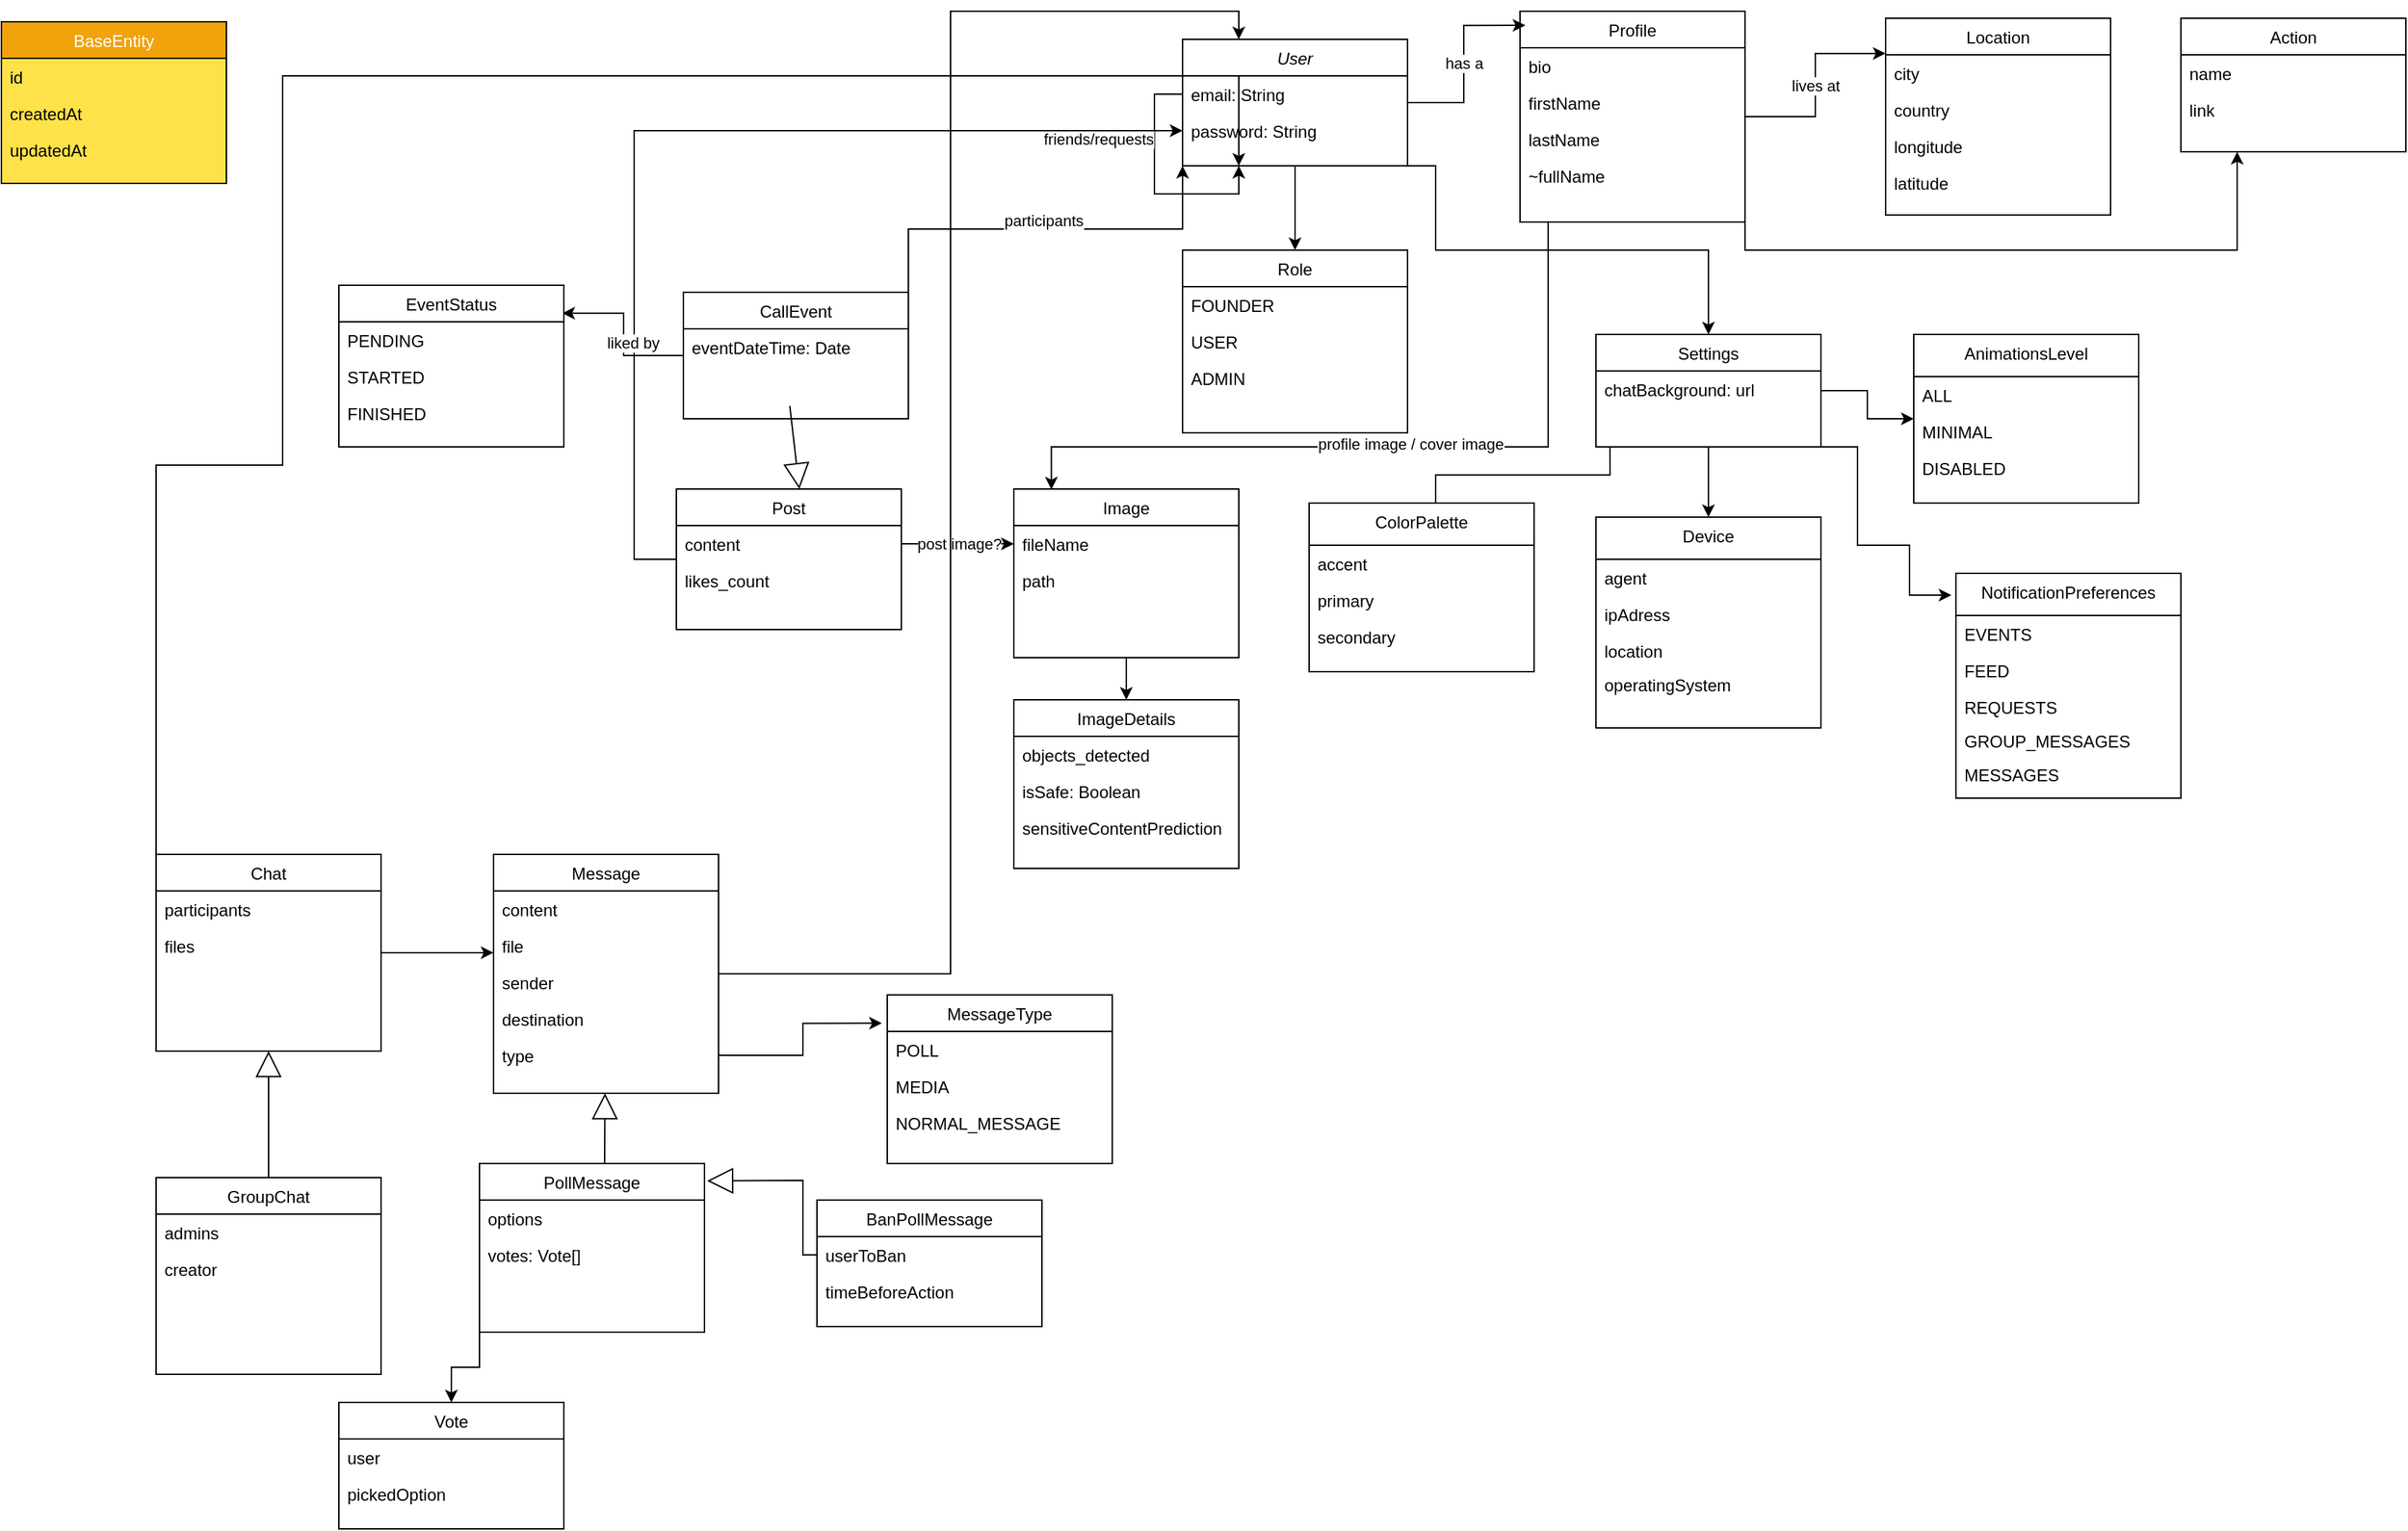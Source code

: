 <mxfile version="24.8.0">
  <diagram id="C5RBs43oDa-KdzZeNtuy" name="Page-1">
    <mxGraphModel dx="1707" dy="434" grid="1" gridSize="10" guides="1" tooltips="1" connect="1" arrows="1" fold="1" page="1" pageScale="1" pageWidth="827" pageHeight="1169" math="0" shadow="0">
      <root>
        <mxCell id="WIyWlLk6GJQsqaUBKTNV-0" />
        <mxCell id="WIyWlLk6GJQsqaUBKTNV-1" parent="WIyWlLk6GJQsqaUBKTNV-0" />
        <mxCell id="oVwU0qzL-Rfmt76zXZiH-21" style="edgeStyle=orthogonalEdgeStyle;rounded=0;orthogonalLoop=1;jettySize=auto;html=1;entryX=0.5;entryY=0;entryDx=0;entryDy=0;" parent="WIyWlLk6GJQsqaUBKTNV-1" source="zkfFHV4jXpPFQw0GAbJ--0" target="zkfFHV4jXpPFQw0GAbJ--13" edge="1">
          <mxGeometry relative="1" as="geometry" />
        </mxCell>
        <mxCell id="oVwU0qzL-Rfmt76zXZiH-22" style="edgeStyle=orthogonalEdgeStyle;rounded=0;orthogonalLoop=1;jettySize=auto;html=1;exitX=1;exitY=1;exitDx=0;exitDy=0;entryX=0.5;entryY=0;entryDx=0;entryDy=0;" parent="WIyWlLk6GJQsqaUBKTNV-1" source="zkfFHV4jXpPFQw0GAbJ--0" target="oVwU0qzL-Rfmt76zXZiH-13" edge="1">
          <mxGeometry relative="1" as="geometry">
            <Array as="points">
              <mxPoint x="220" y="120" />
              <mxPoint x="220" y="180" />
              <mxPoint x="414" y="180" />
            </Array>
          </mxGeometry>
        </mxCell>
        <mxCell id="zkfFHV4jXpPFQw0GAbJ--0" value="User" style="swimlane;fontStyle=2;align=center;verticalAlign=top;childLayout=stackLayout;horizontal=1;startSize=26;horizontalStack=0;resizeParent=1;resizeLast=0;collapsible=1;marginBottom=0;rounded=0;shadow=0;strokeWidth=1;" parent="WIyWlLk6GJQsqaUBKTNV-1" vertex="1">
          <mxGeometry x="40" y="30" width="160" height="90" as="geometry">
            <mxRectangle x="40" y="30" width="160" height="26" as="alternateBounds" />
          </mxGeometry>
        </mxCell>
        <mxCell id="oVwU0qzL-Rfmt76zXZiH-47" style="edgeStyle=orthogonalEdgeStyle;rounded=0;orthogonalLoop=1;jettySize=auto;html=1;entryX=0.25;entryY=1;entryDx=0;entryDy=0;" parent="zkfFHV4jXpPFQw0GAbJ--0" source="zkfFHV4jXpPFQw0GAbJ--1" target="zkfFHV4jXpPFQw0GAbJ--0" edge="1">
          <mxGeometry relative="1" as="geometry" />
        </mxCell>
        <mxCell id="oVwU0qzL-Rfmt76zXZiH-48" value="friends/requests" style="edgeLabel;html=1;align=center;verticalAlign=middle;resizable=0;points=[];" parent="oVwU0qzL-Rfmt76zXZiH-47" vertex="1" connectable="0">
          <mxGeometry x="-0.355" relative="1" as="geometry">
            <mxPoint x="-40" y="-3" as="offset" />
          </mxGeometry>
        </mxCell>
        <mxCell id="zkfFHV4jXpPFQw0GAbJ--1" value="email: String" style="text;align=left;verticalAlign=top;spacingLeft=4;spacingRight=4;overflow=hidden;rotatable=0;points=[[0,0.5],[1,0.5]];portConstraint=eastwest;" parent="zkfFHV4jXpPFQw0GAbJ--0" vertex="1">
          <mxGeometry y="26" width="160" height="26" as="geometry" />
        </mxCell>
        <mxCell id="zkfFHV4jXpPFQw0GAbJ--2" value="password: String" style="text;align=left;verticalAlign=top;spacingLeft=4;spacingRight=4;overflow=hidden;rotatable=0;points=[[0,0.5],[1,0.5]];portConstraint=eastwest;rounded=0;shadow=0;html=0;" parent="zkfFHV4jXpPFQw0GAbJ--0" vertex="1">
          <mxGeometry y="52" width="160" height="26" as="geometry" />
        </mxCell>
        <mxCell id="zkfFHV4jXpPFQw0GAbJ--13" value="Role" style="swimlane;fontStyle=0;align=center;verticalAlign=top;childLayout=stackLayout;horizontal=1;startSize=26;horizontalStack=0;resizeParent=1;resizeLast=0;collapsible=1;marginBottom=0;rounded=0;shadow=0;strokeWidth=1;" parent="WIyWlLk6GJQsqaUBKTNV-1" vertex="1">
          <mxGeometry x="40" y="180" width="160" height="130" as="geometry">
            <mxRectangle x="40" y="180" width="170" height="26" as="alternateBounds" />
          </mxGeometry>
        </mxCell>
        <mxCell id="zkfFHV4jXpPFQw0GAbJ--14" value="FOUNDER" style="text;align=left;verticalAlign=top;spacingLeft=4;spacingRight=4;overflow=hidden;rotatable=0;points=[[0,0.5],[1,0.5]];portConstraint=eastwest;" parent="zkfFHV4jXpPFQw0GAbJ--13" vertex="1">
          <mxGeometry y="26" width="160" height="26" as="geometry" />
        </mxCell>
        <mxCell id="oVwU0qzL-Rfmt76zXZiH-19" value="USER" style="text;align=left;verticalAlign=top;spacingLeft=4;spacingRight=4;overflow=hidden;rotatable=0;points=[[0,0.5],[1,0.5]];portConstraint=eastwest;" parent="zkfFHV4jXpPFQw0GAbJ--13" vertex="1">
          <mxGeometry y="52" width="160" height="26" as="geometry" />
        </mxCell>
        <mxCell id="oVwU0qzL-Rfmt76zXZiH-20" value="ADMIN" style="text;align=left;verticalAlign=top;spacingLeft=4;spacingRight=4;overflow=hidden;rotatable=0;points=[[0,0.5],[1,0.5]];portConstraint=eastwest;" parent="zkfFHV4jXpPFQw0GAbJ--13" vertex="1">
          <mxGeometry y="78" width="160" height="26" as="geometry" />
        </mxCell>
        <mxCell id="oVwU0qzL-Rfmt76zXZiH-90" style="edgeStyle=orthogonalEdgeStyle;rounded=0;orthogonalLoop=1;jettySize=auto;html=1;exitX=1;exitY=1;exitDx=0;exitDy=0;entryX=0.25;entryY=1;entryDx=0;entryDy=0;" parent="WIyWlLk6GJQsqaUBKTNV-1" source="zkfFHV4jXpPFQw0GAbJ--17" target="oVwU0qzL-Rfmt76zXZiH-84" edge="1">
          <mxGeometry relative="1" as="geometry" />
        </mxCell>
        <mxCell id="zkfFHV4jXpPFQw0GAbJ--17" value="Profile" style="swimlane;fontStyle=0;align=center;verticalAlign=top;childLayout=stackLayout;horizontal=1;startSize=26;horizontalStack=0;resizeParent=1;resizeLast=0;collapsible=1;marginBottom=0;rounded=0;shadow=0;strokeWidth=1;" parent="WIyWlLk6GJQsqaUBKTNV-1" vertex="1">
          <mxGeometry x="280" y="10" width="160" height="150" as="geometry">
            <mxRectangle x="280" y="10" width="160" height="26" as="alternateBounds" />
          </mxGeometry>
        </mxCell>
        <mxCell id="zkfFHV4jXpPFQw0GAbJ--18" value="bio" style="text;align=left;verticalAlign=top;spacingLeft=4;spacingRight=4;overflow=hidden;rotatable=0;points=[[0,0.5],[1,0.5]];portConstraint=eastwest;" parent="zkfFHV4jXpPFQw0GAbJ--17" vertex="1">
          <mxGeometry y="26" width="160" height="26" as="geometry" />
        </mxCell>
        <mxCell id="zkfFHV4jXpPFQw0GAbJ--19" value="firstName" style="text;align=left;verticalAlign=top;spacingLeft=4;spacingRight=4;overflow=hidden;rotatable=0;points=[[0,0.5],[1,0.5]];portConstraint=eastwest;rounded=0;shadow=0;html=0;" parent="zkfFHV4jXpPFQw0GAbJ--17" vertex="1">
          <mxGeometry y="52" width="160" height="26" as="geometry" />
        </mxCell>
        <mxCell id="zkfFHV4jXpPFQw0GAbJ--20" value="lastName" style="text;align=left;verticalAlign=top;spacingLeft=4;spacingRight=4;overflow=hidden;rotatable=0;points=[[0,0.5],[1,0.5]];portConstraint=eastwest;rounded=0;shadow=0;html=0;" parent="zkfFHV4jXpPFQw0GAbJ--17" vertex="1">
          <mxGeometry y="78" width="160" height="26" as="geometry" />
        </mxCell>
        <mxCell id="zkfFHV4jXpPFQw0GAbJ--21" value="~fullName" style="text;align=left;verticalAlign=top;spacingLeft=4;spacingRight=4;overflow=hidden;rotatable=0;points=[[0,0.5],[1,0.5]];portConstraint=eastwest;rounded=0;shadow=0;html=0;" parent="zkfFHV4jXpPFQw0GAbJ--17" vertex="1">
          <mxGeometry y="104" width="160" height="26" as="geometry" />
        </mxCell>
        <mxCell id="oVwU0qzL-Rfmt76zXZiH-0" style="edgeStyle=orthogonalEdgeStyle;rounded=0;orthogonalLoop=1;jettySize=auto;html=1;entryX=0.024;entryY=0.067;entryDx=0;entryDy=0;entryPerimeter=0;" parent="WIyWlLk6GJQsqaUBKTNV-1" source="zkfFHV4jXpPFQw0GAbJ--0" target="zkfFHV4jXpPFQw0GAbJ--17" edge="1">
          <mxGeometry relative="1" as="geometry" />
        </mxCell>
        <mxCell id="oVwU0qzL-Rfmt76zXZiH-11" value="has a" style="edgeLabel;html=1;align=center;verticalAlign=middle;resizable=0;points=[];" parent="oVwU0qzL-Rfmt76zXZiH-0" vertex="1" connectable="0">
          <mxGeometry x="-0.013" relative="1" as="geometry">
            <mxPoint as="offset" />
          </mxGeometry>
        </mxCell>
        <mxCell id="oVwU0qzL-Rfmt76zXZiH-3" value="Location" style="swimlane;fontStyle=0;align=center;verticalAlign=top;childLayout=stackLayout;horizontal=1;startSize=26;horizontalStack=0;resizeParent=1;resizeLast=0;collapsible=1;marginBottom=0;rounded=0;shadow=0;strokeWidth=1;" parent="WIyWlLk6GJQsqaUBKTNV-1" vertex="1">
          <mxGeometry x="540" y="15" width="160" height="140" as="geometry">
            <mxRectangle x="540" y="15" width="170" height="26" as="alternateBounds" />
          </mxGeometry>
        </mxCell>
        <mxCell id="oVwU0qzL-Rfmt76zXZiH-4" value="city" style="text;align=left;verticalAlign=top;spacingLeft=4;spacingRight=4;overflow=hidden;rotatable=0;points=[[0,0.5],[1,0.5]];portConstraint=eastwest;" parent="oVwU0qzL-Rfmt76zXZiH-3" vertex="1">
          <mxGeometry y="26" width="160" height="26" as="geometry" />
        </mxCell>
        <mxCell id="oVwU0qzL-Rfmt76zXZiH-6" value="country" style="text;align=left;verticalAlign=top;spacingLeft=4;spacingRight=4;overflow=hidden;rotatable=0;points=[[0,0.5],[1,0.5]];portConstraint=eastwest;" parent="oVwU0qzL-Rfmt76zXZiH-3" vertex="1">
          <mxGeometry y="52" width="160" height="26" as="geometry" />
        </mxCell>
        <mxCell id="oVwU0qzL-Rfmt76zXZiH-7" value="longitude" style="text;align=left;verticalAlign=top;spacingLeft=4;spacingRight=4;overflow=hidden;rotatable=0;points=[[0,0.5],[1,0.5]];portConstraint=eastwest;" parent="oVwU0qzL-Rfmt76zXZiH-3" vertex="1">
          <mxGeometry y="78" width="160" height="26" as="geometry" />
        </mxCell>
        <mxCell id="oVwU0qzL-Rfmt76zXZiH-8" value="latitude" style="text;align=left;verticalAlign=top;spacingLeft=4;spacingRight=4;overflow=hidden;rotatable=0;points=[[0,0.5],[1,0.5]];portConstraint=eastwest;" parent="oVwU0qzL-Rfmt76zXZiH-3" vertex="1">
          <mxGeometry y="104" width="160" height="26" as="geometry" />
        </mxCell>
        <mxCell id="oVwU0qzL-Rfmt76zXZiH-9" style="edgeStyle=orthogonalEdgeStyle;rounded=0;orthogonalLoop=1;jettySize=auto;html=1;entryX=0;entryY=0.179;entryDx=0;entryDy=0;entryPerimeter=0;" parent="WIyWlLk6GJQsqaUBKTNV-1" source="zkfFHV4jXpPFQw0GAbJ--17" target="oVwU0qzL-Rfmt76zXZiH-3" edge="1">
          <mxGeometry relative="1" as="geometry" />
        </mxCell>
        <mxCell id="oVwU0qzL-Rfmt76zXZiH-12" value="lives at" style="edgeLabel;html=1;align=center;verticalAlign=middle;resizable=0;points=[];" parent="oVwU0qzL-Rfmt76zXZiH-9" vertex="1" connectable="0">
          <mxGeometry x="-0.004" relative="1" as="geometry">
            <mxPoint as="offset" />
          </mxGeometry>
        </mxCell>
        <mxCell id="oVwU0qzL-Rfmt76zXZiH-27" style="edgeStyle=orthogonalEdgeStyle;rounded=0;orthogonalLoop=1;jettySize=auto;html=1;" parent="WIyWlLk6GJQsqaUBKTNV-1" source="oVwU0qzL-Rfmt76zXZiH-13" target="oVwU0qzL-Rfmt76zXZiH-23" edge="1">
          <mxGeometry relative="1" as="geometry" />
        </mxCell>
        <mxCell id="oVwU0qzL-Rfmt76zXZiH-38" style="edgeStyle=orthogonalEdgeStyle;rounded=0;orthogonalLoop=1;jettySize=auto;html=1;exitX=0;exitY=0.75;exitDx=0;exitDy=0;" parent="WIyWlLk6GJQsqaUBKTNV-1" edge="1">
          <mxGeometry relative="1" as="geometry">
            <mxPoint x="343.96" y="320" as="sourcePoint" />
            <mxPoint x="219.997" y="380" as="targetPoint" />
            <Array as="points">
              <mxPoint x="343.96" y="340" />
              <mxPoint x="219.96" y="340" />
            </Array>
          </mxGeometry>
        </mxCell>
        <mxCell id="oVwU0qzL-Rfmt76zXZiH-39" style="edgeStyle=orthogonalEdgeStyle;rounded=0;orthogonalLoop=1;jettySize=auto;html=1;" parent="WIyWlLk6GJQsqaUBKTNV-1" source="oVwU0qzL-Rfmt76zXZiH-13" target="oVwU0qzL-Rfmt76zXZiH-28" edge="1">
          <mxGeometry relative="1" as="geometry" />
        </mxCell>
        <mxCell id="oVwU0qzL-Rfmt76zXZiH-13" value="Settings" style="swimlane;fontStyle=0;align=center;verticalAlign=top;childLayout=stackLayout;horizontal=1;startSize=26;horizontalStack=0;resizeParent=1;resizeLast=0;collapsible=1;marginBottom=0;rounded=0;shadow=0;strokeWidth=1;" parent="WIyWlLk6GJQsqaUBKTNV-1" vertex="1">
          <mxGeometry x="334" y="240" width="160" height="80" as="geometry">
            <mxRectangle x="334" y="240" width="160" height="26" as="alternateBounds" />
          </mxGeometry>
        </mxCell>
        <mxCell id="oVwU0qzL-Rfmt76zXZiH-14" value="chatBackground: url" style="text;align=left;verticalAlign=top;spacingLeft=4;spacingRight=4;overflow=hidden;rotatable=0;points=[[0,0.5],[1,0.5]];portConstraint=eastwest;" parent="oVwU0qzL-Rfmt76zXZiH-13" vertex="1">
          <mxGeometry y="26" width="160" height="26" as="geometry" />
        </mxCell>
        <mxCell id="oVwU0qzL-Rfmt76zXZiH-23" value="AnimationsLevel" style="swimlane;fontStyle=0;align=center;verticalAlign=top;childLayout=stackLayout;horizontal=1;startSize=30;horizontalStack=0;resizeParent=1;resizeLast=0;collapsible=1;marginBottom=0;rounded=0;shadow=0;strokeWidth=1;" parent="WIyWlLk6GJQsqaUBKTNV-1" vertex="1">
          <mxGeometry x="560" y="240" width="160" height="120" as="geometry">
            <mxRectangle x="560" y="240" width="160" height="26" as="alternateBounds" />
          </mxGeometry>
        </mxCell>
        <mxCell id="oVwU0qzL-Rfmt76zXZiH-24" value="ALL" style="text;align=left;verticalAlign=top;spacingLeft=4;spacingRight=4;overflow=hidden;rotatable=0;points=[[0,0.5],[1,0.5]];portConstraint=eastwest;" parent="oVwU0qzL-Rfmt76zXZiH-23" vertex="1">
          <mxGeometry y="30" width="160" height="26" as="geometry" />
        </mxCell>
        <mxCell id="oVwU0qzL-Rfmt76zXZiH-25" value="MINIMAL" style="text;align=left;verticalAlign=top;spacingLeft=4;spacingRight=4;overflow=hidden;rotatable=0;points=[[0,0.5],[1,0.5]];portConstraint=eastwest;" parent="oVwU0qzL-Rfmt76zXZiH-23" vertex="1">
          <mxGeometry y="56" width="160" height="26" as="geometry" />
        </mxCell>
        <mxCell id="oVwU0qzL-Rfmt76zXZiH-26" value="DISABLED" style="text;align=left;verticalAlign=top;spacingLeft=4;spacingRight=4;overflow=hidden;rotatable=0;points=[[0,0.5],[1,0.5]];portConstraint=eastwest;" parent="oVwU0qzL-Rfmt76zXZiH-23" vertex="1">
          <mxGeometry y="82" width="160" height="24" as="geometry" />
        </mxCell>
        <mxCell id="oVwU0qzL-Rfmt76zXZiH-28" value="Device" style="swimlane;fontStyle=0;align=center;verticalAlign=top;childLayout=stackLayout;horizontal=1;startSize=30;horizontalStack=0;resizeParent=1;resizeLast=0;collapsible=1;marginBottom=0;rounded=0;shadow=0;strokeWidth=1;" parent="WIyWlLk6GJQsqaUBKTNV-1" vertex="1">
          <mxGeometry x="334" y="370" width="160" height="150" as="geometry">
            <mxRectangle x="334" y="370" width="160" height="26" as="alternateBounds" />
          </mxGeometry>
        </mxCell>
        <mxCell id="oVwU0qzL-Rfmt76zXZiH-29" value="agent    " style="text;align=left;verticalAlign=top;spacingLeft=4;spacingRight=4;overflow=hidden;rotatable=0;points=[[0,0.5],[1,0.5]];portConstraint=eastwest;" parent="oVwU0qzL-Rfmt76zXZiH-28" vertex="1">
          <mxGeometry y="30" width="160" height="26" as="geometry" />
        </mxCell>
        <mxCell id="oVwU0qzL-Rfmt76zXZiH-30" value="ipAdress" style="text;align=left;verticalAlign=top;spacingLeft=4;spacingRight=4;overflow=hidden;rotatable=0;points=[[0,0.5],[1,0.5]];portConstraint=eastwest;" parent="oVwU0qzL-Rfmt76zXZiH-28" vertex="1">
          <mxGeometry y="56" width="160" height="26" as="geometry" />
        </mxCell>
        <mxCell id="oVwU0qzL-Rfmt76zXZiH-31" value="location" style="text;align=left;verticalAlign=top;spacingLeft=4;spacingRight=4;overflow=hidden;rotatable=0;points=[[0,0.5],[1,0.5]];portConstraint=eastwest;" parent="oVwU0qzL-Rfmt76zXZiH-28" vertex="1">
          <mxGeometry y="82" width="160" height="24" as="geometry" />
        </mxCell>
        <mxCell id="oVwU0qzL-Rfmt76zXZiH-32" value="operatingSystem" style="text;align=left;verticalAlign=top;spacingLeft=4;spacingRight=4;overflow=hidden;rotatable=0;points=[[0,0.5],[1,0.5]];portConstraint=eastwest;" parent="oVwU0qzL-Rfmt76zXZiH-28" vertex="1">
          <mxGeometry y="106" width="160" height="24" as="geometry" />
        </mxCell>
        <mxCell id="oVwU0qzL-Rfmt76zXZiH-33" value="ColorPalette" style="swimlane;fontStyle=0;align=center;verticalAlign=top;childLayout=stackLayout;horizontal=1;startSize=30;horizontalStack=0;resizeParent=1;resizeLast=0;collapsible=1;marginBottom=0;rounded=0;shadow=0;strokeWidth=1;" parent="WIyWlLk6GJQsqaUBKTNV-1" vertex="1">
          <mxGeometry x="130" y="360" width="160" height="120" as="geometry">
            <mxRectangle x="130" y="360" width="160" height="26" as="alternateBounds" />
          </mxGeometry>
        </mxCell>
        <mxCell id="oVwU0qzL-Rfmt76zXZiH-34" value="accent" style="text;align=left;verticalAlign=top;spacingLeft=4;spacingRight=4;overflow=hidden;rotatable=0;points=[[0,0.5],[1,0.5]];portConstraint=eastwest;" parent="oVwU0qzL-Rfmt76zXZiH-33" vertex="1">
          <mxGeometry y="30" width="160" height="26" as="geometry" />
        </mxCell>
        <mxCell id="oVwU0qzL-Rfmt76zXZiH-35" value="primary" style="text;align=left;verticalAlign=top;spacingLeft=4;spacingRight=4;overflow=hidden;rotatable=0;points=[[0,0.5],[1,0.5]];portConstraint=eastwest;" parent="oVwU0qzL-Rfmt76zXZiH-33" vertex="1">
          <mxGeometry y="56" width="160" height="26" as="geometry" />
        </mxCell>
        <mxCell id="oVwU0qzL-Rfmt76zXZiH-36" value="secondary" style="text;align=left;verticalAlign=top;spacingLeft=4;spacingRight=4;overflow=hidden;rotatable=0;points=[[0,0.5],[1,0.5]];portConstraint=eastwest;" parent="oVwU0qzL-Rfmt76zXZiH-33" vertex="1">
          <mxGeometry y="82" width="160" height="24" as="geometry" />
        </mxCell>
        <mxCell id="oVwU0qzL-Rfmt76zXZiH-40" value="NotificationPreferences" style="swimlane;fontStyle=0;align=center;verticalAlign=top;childLayout=stackLayout;horizontal=1;startSize=30;horizontalStack=0;resizeParent=1;resizeLast=0;collapsible=1;marginBottom=0;rounded=0;shadow=0;strokeWidth=1;" parent="WIyWlLk6GJQsqaUBKTNV-1" vertex="1">
          <mxGeometry x="590" y="410" width="160" height="160" as="geometry">
            <mxRectangle x="590" y="410" width="160" height="26" as="alternateBounds" />
          </mxGeometry>
        </mxCell>
        <mxCell id="oVwU0qzL-Rfmt76zXZiH-41" value="EVENTS" style="text;align=left;verticalAlign=top;spacingLeft=4;spacingRight=4;overflow=hidden;rotatable=0;points=[[0,0.5],[1,0.5]];portConstraint=eastwest;" parent="oVwU0qzL-Rfmt76zXZiH-40" vertex="1">
          <mxGeometry y="30" width="160" height="26" as="geometry" />
        </mxCell>
        <mxCell id="oVwU0qzL-Rfmt76zXZiH-42" value="FEED" style="text;align=left;verticalAlign=top;spacingLeft=4;spacingRight=4;overflow=hidden;rotatable=0;points=[[0,0.5],[1,0.5]];portConstraint=eastwest;" parent="oVwU0qzL-Rfmt76zXZiH-40" vertex="1">
          <mxGeometry y="56" width="160" height="26" as="geometry" />
        </mxCell>
        <mxCell id="oVwU0qzL-Rfmt76zXZiH-43" value="REQUESTS" style="text;align=left;verticalAlign=top;spacingLeft=4;spacingRight=4;overflow=hidden;rotatable=0;points=[[0,0.5],[1,0.5]];portConstraint=eastwest;" parent="oVwU0qzL-Rfmt76zXZiH-40" vertex="1">
          <mxGeometry y="82" width="160" height="24" as="geometry" />
        </mxCell>
        <mxCell id="oVwU0qzL-Rfmt76zXZiH-44" value="GROUP_MESSAGES" style="text;align=left;verticalAlign=top;spacingLeft=4;spacingRight=4;overflow=hidden;rotatable=0;points=[[0,0.5],[1,0.5]];portConstraint=eastwest;" parent="oVwU0qzL-Rfmt76zXZiH-40" vertex="1">
          <mxGeometry y="106" width="160" height="24" as="geometry" />
        </mxCell>
        <mxCell id="oVwU0qzL-Rfmt76zXZiH-45" value="MESSAGES" style="text;align=left;verticalAlign=top;spacingLeft=4;spacingRight=4;overflow=hidden;rotatable=0;points=[[0,0.5],[1,0.5]];portConstraint=eastwest;" parent="oVwU0qzL-Rfmt76zXZiH-40" vertex="1">
          <mxGeometry y="130" width="160" height="24" as="geometry" />
        </mxCell>
        <mxCell id="oVwU0qzL-Rfmt76zXZiH-46" style="edgeStyle=orthogonalEdgeStyle;rounded=0;orthogonalLoop=1;jettySize=auto;html=1;exitX=1;exitY=1;exitDx=0;exitDy=0;entryX=-0.02;entryY=0.097;entryDx=0;entryDy=0;entryPerimeter=0;" parent="WIyWlLk6GJQsqaUBKTNV-1" source="oVwU0qzL-Rfmt76zXZiH-13" target="oVwU0qzL-Rfmt76zXZiH-40" edge="1">
          <mxGeometry relative="1" as="geometry">
            <Array as="points">
              <mxPoint x="520" y="320" />
              <mxPoint x="520" y="390" />
              <mxPoint x="557" y="390" />
              <mxPoint x="557" y="425" />
            </Array>
          </mxGeometry>
        </mxCell>
        <mxCell id="oVwU0qzL-Rfmt76zXZiH-54" style="edgeStyle=orthogonalEdgeStyle;rounded=0;orthogonalLoop=1;jettySize=auto;html=1;exitX=1;exitY=0;exitDx=0;exitDy=0;entryX=0;entryY=1;entryDx=0;entryDy=0;" parent="WIyWlLk6GJQsqaUBKTNV-1" source="oVwU0qzL-Rfmt76zXZiH-49" target="zkfFHV4jXpPFQw0GAbJ--0" edge="1">
          <mxGeometry relative="1" as="geometry" />
        </mxCell>
        <mxCell id="oVwU0qzL-Rfmt76zXZiH-55" value="participants&lt;div&gt;&lt;br&gt;&lt;/div&gt;" style="edgeLabel;html=1;align=center;verticalAlign=middle;resizable=0;points=[];" parent="oVwU0qzL-Rfmt76zXZiH-54" vertex="1" connectable="0">
          <mxGeometry x="-0.015" y="-1" relative="1" as="geometry">
            <mxPoint as="offset" />
          </mxGeometry>
        </mxCell>
        <mxCell id="oVwU0qzL-Rfmt76zXZiH-76" style="edgeStyle=orthogonalEdgeStyle;rounded=0;orthogonalLoop=1;jettySize=auto;html=1;entryX=0.993;entryY=0.173;entryDx=0;entryDy=0;entryPerimeter=0;" parent="WIyWlLk6GJQsqaUBKTNV-1" source="oVwU0qzL-Rfmt76zXZiH-49" target="oVwU0qzL-Rfmt76zXZiH-73" edge="1">
          <mxGeometry relative="1" as="geometry">
            <mxPoint x="-400" y="290.0" as="targetPoint" />
          </mxGeometry>
        </mxCell>
        <mxCell id="oVwU0qzL-Rfmt76zXZiH-49" value="CallEvent" style="swimlane;fontStyle=0;align=center;verticalAlign=top;childLayout=stackLayout;horizontal=1;startSize=26;horizontalStack=0;resizeParent=1;resizeLast=0;collapsible=1;marginBottom=0;rounded=0;shadow=0;strokeWidth=1;" parent="WIyWlLk6GJQsqaUBKTNV-1" vertex="1">
          <mxGeometry x="-315" y="210" width="160" height="90" as="geometry">
            <mxRectangle x="-315" y="210" width="170" height="26" as="alternateBounds" />
          </mxGeometry>
        </mxCell>
        <mxCell id="oVwU0qzL-Rfmt76zXZiH-50" value="eventDateTime: Date" style="text;align=left;verticalAlign=top;spacingLeft=4;spacingRight=4;overflow=hidden;rotatable=0;points=[[0,0.5],[1,0.5]];portConstraint=eastwest;" parent="oVwU0qzL-Rfmt76zXZiH-49" vertex="1">
          <mxGeometry y="26" width="160" height="26" as="geometry" />
        </mxCell>
        <mxCell id="oVwU0qzL-Rfmt76zXZiH-59" style="edgeStyle=orthogonalEdgeStyle;rounded=0;orthogonalLoop=1;jettySize=auto;html=1;" parent="WIyWlLk6GJQsqaUBKTNV-1" source="oVwU0qzL-Rfmt76zXZiH-56" target="zkfFHV4jXpPFQw0GAbJ--2" edge="1">
          <mxGeometry relative="1" as="geometry">
            <Array as="points">
              <mxPoint x="-350" y="400" />
              <mxPoint x="-350" y="95" />
            </Array>
          </mxGeometry>
        </mxCell>
        <mxCell id="oVwU0qzL-Rfmt76zXZiH-60" value="liked by" style="edgeLabel;html=1;align=center;verticalAlign=middle;resizable=0;points=[];" parent="oVwU0qzL-Rfmt76zXZiH-59" vertex="1" connectable="0">
          <mxGeometry x="-0.492" y="1" relative="1" as="geometry">
            <mxPoint as="offset" />
          </mxGeometry>
        </mxCell>
        <mxCell id="oVwU0qzL-Rfmt76zXZiH-56" value="Post" style="swimlane;fontStyle=0;align=center;verticalAlign=top;childLayout=stackLayout;horizontal=1;startSize=26;horizontalStack=0;resizeParent=1;resizeLast=0;collapsible=1;marginBottom=0;rounded=0;shadow=0;strokeWidth=1;" parent="WIyWlLk6GJQsqaUBKTNV-1" vertex="1">
          <mxGeometry x="-320" y="350" width="160" height="100" as="geometry">
            <mxRectangle x="-320" y="350" width="170" height="26" as="alternateBounds" />
          </mxGeometry>
        </mxCell>
        <mxCell id="oVwU0qzL-Rfmt76zXZiH-57" value="content" style="text;align=left;verticalAlign=top;spacingLeft=4;spacingRight=4;overflow=hidden;rotatable=0;points=[[0,0.5],[1,0.5]];portConstraint=eastwest;" parent="oVwU0qzL-Rfmt76zXZiH-56" vertex="1">
          <mxGeometry y="26" width="160" height="26" as="geometry" />
        </mxCell>
        <mxCell id="oVwU0qzL-Rfmt76zXZiH-58" value="likes_count" style="text;align=left;verticalAlign=top;spacingLeft=4;spacingRight=4;overflow=hidden;rotatable=0;points=[[0,0.5],[1,0.5]];portConstraint=eastwest;" parent="oVwU0qzL-Rfmt76zXZiH-56" vertex="1">
          <mxGeometry y="52" width="160" height="26" as="geometry" />
        </mxCell>
        <mxCell id="oVwU0qzL-Rfmt76zXZiH-71" style="edgeStyle=orthogonalEdgeStyle;rounded=0;orthogonalLoop=1;jettySize=auto;html=1;entryX=0.5;entryY=0;entryDx=0;entryDy=0;" parent="WIyWlLk6GJQsqaUBKTNV-1" source="oVwU0qzL-Rfmt76zXZiH-61" target="oVwU0qzL-Rfmt76zXZiH-67" edge="1">
          <mxGeometry relative="1" as="geometry" />
        </mxCell>
        <mxCell id="oVwU0qzL-Rfmt76zXZiH-61" value="Image" style="swimlane;fontStyle=0;align=center;verticalAlign=top;childLayout=stackLayout;horizontal=1;startSize=26;horizontalStack=0;resizeParent=1;resizeLast=0;collapsible=1;marginBottom=0;rounded=0;shadow=0;strokeWidth=1;" parent="WIyWlLk6GJQsqaUBKTNV-1" vertex="1">
          <mxGeometry x="-80" y="350" width="160" height="120" as="geometry">
            <mxRectangle x="-80" y="350" width="170" height="26" as="alternateBounds" />
          </mxGeometry>
        </mxCell>
        <mxCell id="oVwU0qzL-Rfmt76zXZiH-63" value="fileName" style="text;align=left;verticalAlign=top;spacingLeft=4;spacingRight=4;overflow=hidden;rotatable=0;points=[[0,0.5],[1,0.5]];portConstraint=eastwest;" parent="oVwU0qzL-Rfmt76zXZiH-61" vertex="1">
          <mxGeometry y="26" width="160" height="26" as="geometry" />
        </mxCell>
        <mxCell id="oVwU0qzL-Rfmt76zXZiH-64" value="path" style="text;align=left;verticalAlign=top;spacingLeft=4;spacingRight=4;overflow=hidden;rotatable=0;points=[[0,0.5],[1,0.5]];portConstraint=eastwest;" parent="oVwU0qzL-Rfmt76zXZiH-61" vertex="1">
          <mxGeometry y="52" width="160" height="26" as="geometry" />
        </mxCell>
        <mxCell id="oVwU0qzL-Rfmt76zXZiH-65" style="edgeStyle=orthogonalEdgeStyle;rounded=0;orthogonalLoop=1;jettySize=auto;html=1;exitX=1;exitY=0.5;exitDx=0;exitDy=0;entryX=0;entryY=0.5;entryDx=0;entryDy=0;" parent="WIyWlLk6GJQsqaUBKTNV-1" source="oVwU0qzL-Rfmt76zXZiH-57" edge="1">
          <mxGeometry relative="1" as="geometry">
            <mxPoint x="-80" y="389" as="targetPoint" />
          </mxGeometry>
        </mxCell>
        <mxCell id="oVwU0qzL-Rfmt76zXZiH-66" value="post image?" style="edgeLabel;html=1;align=center;verticalAlign=middle;resizable=0;points=[];" parent="oVwU0qzL-Rfmt76zXZiH-65" vertex="1" connectable="0">
          <mxGeometry x="0.017" y="1" relative="1" as="geometry">
            <mxPoint as="offset" />
          </mxGeometry>
        </mxCell>
        <mxCell id="oVwU0qzL-Rfmt76zXZiH-67" value="ImageDetails" style="swimlane;fontStyle=0;align=center;verticalAlign=top;childLayout=stackLayout;horizontal=1;startSize=26;horizontalStack=0;resizeParent=1;resizeLast=0;collapsible=1;marginBottom=0;rounded=0;shadow=0;strokeWidth=1;" parent="WIyWlLk6GJQsqaUBKTNV-1" vertex="1">
          <mxGeometry x="-80" y="500" width="160" height="120" as="geometry">
            <mxRectangle x="-80" y="500" width="170" height="26" as="alternateBounds" />
          </mxGeometry>
        </mxCell>
        <mxCell id="oVwU0qzL-Rfmt76zXZiH-68" value="objects_detected" style="text;align=left;verticalAlign=top;spacingLeft=4;spacingRight=4;overflow=hidden;rotatable=0;points=[[0,0.5],[1,0.5]];portConstraint=eastwest;" parent="oVwU0qzL-Rfmt76zXZiH-67" vertex="1">
          <mxGeometry y="26" width="160" height="26" as="geometry" />
        </mxCell>
        <mxCell id="oVwU0qzL-Rfmt76zXZiH-69" value="isSafe: Boolean" style="text;align=left;verticalAlign=top;spacingLeft=4;spacingRight=4;overflow=hidden;rotatable=0;points=[[0,0.5],[1,0.5]];portConstraint=eastwest;" parent="oVwU0qzL-Rfmt76zXZiH-67" vertex="1">
          <mxGeometry y="52" width="160" height="26" as="geometry" />
        </mxCell>
        <mxCell id="oVwU0qzL-Rfmt76zXZiH-70" value="sensitiveContentPrediction" style="text;align=left;verticalAlign=top;spacingLeft=4;spacingRight=4;overflow=hidden;rotatable=0;points=[[0,0.5],[1,0.5]];portConstraint=eastwest;" parent="oVwU0qzL-Rfmt76zXZiH-67" vertex="1">
          <mxGeometry y="78" width="160" height="26" as="geometry" />
        </mxCell>
        <mxCell id="oVwU0qzL-Rfmt76zXZiH-72" value="" style="endArrow=block;endSize=16;endFill=0;html=1;rounded=0;exitX=0.473;exitY=0.898;exitDx=0;exitDy=0;entryX=0.5;entryY=0;entryDx=0;entryDy=0;exitPerimeter=0;" parent="WIyWlLk6GJQsqaUBKTNV-1" source="oVwU0qzL-Rfmt76zXZiH-49" edge="1">
          <mxGeometry width="160" relative="1" as="geometry">
            <mxPoint x="-227.5" y="236" as="sourcePoint" />
            <mxPoint x="-232.5" y="350" as="targetPoint" />
          </mxGeometry>
        </mxCell>
        <mxCell id="oVwU0qzL-Rfmt76zXZiH-73" value="EventStatus" style="swimlane;fontStyle=0;align=center;verticalAlign=top;childLayout=stackLayout;horizontal=1;startSize=26;horizontalStack=0;resizeParent=1;resizeLast=0;collapsible=1;marginBottom=0;rounded=0;shadow=0;strokeWidth=1;" parent="WIyWlLk6GJQsqaUBKTNV-1" vertex="1">
          <mxGeometry x="-560" y="205" width="160" height="115" as="geometry">
            <mxRectangle x="-560" y="205" width="170" height="26" as="alternateBounds" />
          </mxGeometry>
        </mxCell>
        <mxCell id="oVwU0qzL-Rfmt76zXZiH-74" value="PENDING" style="text;align=left;verticalAlign=top;spacingLeft=4;spacingRight=4;overflow=hidden;rotatable=0;points=[[0,0.5],[1,0.5]];portConstraint=eastwest;" parent="oVwU0qzL-Rfmt76zXZiH-73" vertex="1">
          <mxGeometry y="26" width="160" height="26" as="geometry" />
        </mxCell>
        <mxCell id="oVwU0qzL-Rfmt76zXZiH-75" value="STARTED" style="text;align=left;verticalAlign=top;spacingLeft=4;spacingRight=4;overflow=hidden;rotatable=0;points=[[0,0.5],[1,0.5]];portConstraint=eastwest;" parent="oVwU0qzL-Rfmt76zXZiH-73" vertex="1">
          <mxGeometry y="52" width="160" height="26" as="geometry" />
        </mxCell>
        <mxCell id="oVwU0qzL-Rfmt76zXZiH-77" value="FINISHED" style="text;align=left;verticalAlign=top;spacingLeft=4;spacingRight=4;overflow=hidden;rotatable=0;points=[[0,0.5],[1,0.5]];portConstraint=eastwest;" parent="oVwU0qzL-Rfmt76zXZiH-73" vertex="1">
          <mxGeometry y="78" width="160" height="26" as="geometry" />
        </mxCell>
        <mxCell id="oVwU0qzL-Rfmt76zXZiH-78" style="edgeStyle=orthogonalEdgeStyle;rounded=0;orthogonalLoop=1;jettySize=auto;html=1;exitX=0;exitY=1;exitDx=0;exitDy=0;entryX=0.167;entryY=0.003;entryDx=0;entryDy=0;entryPerimeter=0;" parent="WIyWlLk6GJQsqaUBKTNV-1" source="zkfFHV4jXpPFQw0GAbJ--17" target="oVwU0qzL-Rfmt76zXZiH-61" edge="1">
          <mxGeometry relative="1" as="geometry">
            <Array as="points">
              <mxPoint x="300" y="160" />
              <mxPoint x="300" y="320" />
              <mxPoint x="-53" y="320" />
            </Array>
          </mxGeometry>
        </mxCell>
        <mxCell id="oVwU0qzL-Rfmt76zXZiH-79" value="profile image / cover image" style="edgeLabel;html=1;align=center;verticalAlign=middle;resizable=0;points=[];" parent="oVwU0qzL-Rfmt76zXZiH-78" vertex="1" connectable="0">
          <mxGeometry x="-0.011" y="-2" relative="1" as="geometry">
            <mxPoint as="offset" />
          </mxGeometry>
        </mxCell>
        <mxCell id="oVwU0qzL-Rfmt76zXZiH-80" value="BaseEntity" style="swimlane;fontStyle=0;align=center;verticalAlign=top;childLayout=stackLayout;horizontal=1;startSize=26;horizontalStack=0;resizeParent=1;resizeLast=0;collapsible=1;marginBottom=0;rounded=0;shadow=0;strokeWidth=1;labelBackgroundColor=none;fillColor=#f0a30a;strokeColor=default;swimlaneFillColor=#FFE14A;fontColor=#FFFFFF;" parent="WIyWlLk6GJQsqaUBKTNV-1" vertex="1">
          <mxGeometry x="-800" y="17.5" width="160" height="115" as="geometry">
            <mxRectangle x="340" y="380" width="170" height="26" as="alternateBounds" />
          </mxGeometry>
        </mxCell>
        <mxCell id="oVwU0qzL-Rfmt76zXZiH-82" value="id" style="text;align=left;verticalAlign=top;spacingLeft=4;spacingRight=4;overflow=hidden;rotatable=0;points=[[0,0.5],[1,0.5]];portConstraint=eastwest;" parent="oVwU0qzL-Rfmt76zXZiH-80" vertex="1">
          <mxGeometry y="26" width="160" height="26" as="geometry" />
        </mxCell>
        <mxCell id="oVwU0qzL-Rfmt76zXZiH-81" value="createdAt" style="text;align=left;verticalAlign=top;spacingLeft=4;spacingRight=4;overflow=hidden;rotatable=0;points=[[0,0.5],[1,0.5]];portConstraint=eastwest;" parent="oVwU0qzL-Rfmt76zXZiH-80" vertex="1">
          <mxGeometry y="52" width="160" height="26" as="geometry" />
        </mxCell>
        <mxCell id="oVwU0qzL-Rfmt76zXZiH-83" value="updatedAt" style="text;align=left;verticalAlign=top;spacingLeft=4;spacingRight=4;overflow=hidden;rotatable=0;points=[[0,0.5],[1,0.5]];portConstraint=eastwest;" parent="oVwU0qzL-Rfmt76zXZiH-80" vertex="1">
          <mxGeometry y="78" width="160" height="26" as="geometry" />
        </mxCell>
        <mxCell id="oVwU0qzL-Rfmt76zXZiH-84" value="Action" style="swimlane;fontStyle=0;align=center;verticalAlign=top;childLayout=stackLayout;horizontal=1;startSize=26;horizontalStack=0;resizeParent=1;resizeLast=0;collapsible=1;marginBottom=0;rounded=0;shadow=0;strokeWidth=1;" parent="WIyWlLk6GJQsqaUBKTNV-1" vertex="1">
          <mxGeometry x="750" y="15" width="160" height="95" as="geometry">
            <mxRectangle x="750" y="15" width="170" height="26" as="alternateBounds" />
          </mxGeometry>
        </mxCell>
        <mxCell id="oVwU0qzL-Rfmt76zXZiH-85" value="name" style="text;align=left;verticalAlign=top;spacingLeft=4;spacingRight=4;overflow=hidden;rotatable=0;points=[[0,0.5],[1,0.5]];portConstraint=eastwest;" parent="oVwU0qzL-Rfmt76zXZiH-84" vertex="1">
          <mxGeometry y="26" width="160" height="26" as="geometry" />
        </mxCell>
        <mxCell id="oVwU0qzL-Rfmt76zXZiH-86" value="link" style="text;align=left;verticalAlign=top;spacingLeft=4;spacingRight=4;overflow=hidden;rotatable=0;points=[[0,0.5],[1,0.5]];portConstraint=eastwest;" parent="oVwU0qzL-Rfmt76zXZiH-84" vertex="1">
          <mxGeometry y="52" width="160" height="26" as="geometry" />
        </mxCell>
        <mxCell id="oVwU0qzL-Rfmt76zXZiH-134" style="edgeStyle=orthogonalEdgeStyle;rounded=0;orthogonalLoop=1;jettySize=auto;html=1;exitX=0;exitY=0;exitDx=0;exitDy=0;entryX=0.25;entryY=1;entryDx=0;entryDy=0;" parent="WIyWlLk6GJQsqaUBKTNV-1" source="oVwU0qzL-Rfmt76zXZiH-118" target="zkfFHV4jXpPFQw0GAbJ--0" edge="1">
          <mxGeometry relative="1" as="geometry">
            <Array as="points">
              <mxPoint x="-690" y="333" />
              <mxPoint x="-600" y="333" />
              <mxPoint x="-600" y="56" />
            </Array>
          </mxGeometry>
        </mxCell>
        <mxCell id="oVwU0qzL-Rfmt76zXZiH-136" style="edgeStyle=orthogonalEdgeStyle;rounded=0;orthogonalLoop=1;jettySize=auto;html=1;entryX=0.25;entryY=0;entryDx=0;entryDy=0;" parent="WIyWlLk6GJQsqaUBKTNV-1" source="oVwU0qzL-Rfmt76zXZiH-125" target="zkfFHV4jXpPFQw0GAbJ--0" edge="1">
          <mxGeometry relative="1" as="geometry" />
        </mxCell>
        <mxCell id="oVwU0qzL-Rfmt76zXZiH-165" value="BanPollMessage" style="swimlane;fontStyle=0;align=center;verticalAlign=top;childLayout=stackLayout;horizontal=1;startSize=26;horizontalStack=0;resizeParent=1;resizeLast=0;collapsible=1;marginBottom=0;rounded=0;shadow=0;strokeWidth=1;" parent="WIyWlLk6GJQsqaUBKTNV-1" vertex="1">
          <mxGeometry x="-220" y="856" width="160" height="90" as="geometry">
            <mxRectangle x="340" y="380" width="170" height="26" as="alternateBounds" />
          </mxGeometry>
        </mxCell>
        <mxCell id="oVwU0qzL-Rfmt76zXZiH-166" value="userToBan" style="text;align=left;verticalAlign=top;spacingLeft=4;spacingRight=4;overflow=hidden;rotatable=0;points=[[0,0.5],[1,0.5]];portConstraint=eastwest;" parent="oVwU0qzL-Rfmt76zXZiH-165" vertex="1">
          <mxGeometry y="26" width="160" height="26" as="geometry" />
        </mxCell>
        <mxCell id="oVwU0qzL-Rfmt76zXZiH-167" value="timeBeforeAction" style="text;align=left;verticalAlign=top;spacingLeft=4;spacingRight=4;overflow=hidden;rotatable=0;points=[[0,0.5],[1,0.5]];portConstraint=eastwest;" parent="oVwU0qzL-Rfmt76zXZiH-165" vertex="1">
          <mxGeometry y="52" width="160" height="26" as="geometry" />
        </mxCell>
        <mxCell id="oVwU0qzL-Rfmt76zXZiH-91" value="GroupChat" style="swimlane;fontStyle=0;align=center;verticalAlign=top;childLayout=stackLayout;horizontal=1;startSize=26;horizontalStack=0;resizeParent=1;resizeLast=0;collapsible=1;marginBottom=0;rounded=0;shadow=0;strokeWidth=1;" parent="WIyWlLk6GJQsqaUBKTNV-1" vertex="1">
          <mxGeometry x="-690" y="840" width="160" height="140" as="geometry">
            <mxRectangle x="340" y="380" width="170" height="26" as="alternateBounds" />
          </mxGeometry>
        </mxCell>
        <mxCell id="oVwU0qzL-Rfmt76zXZiH-93" value="admins" style="text;align=left;verticalAlign=top;spacingLeft=4;spacingRight=4;overflow=hidden;rotatable=0;points=[[0,0.5],[1,0.5]];portConstraint=eastwest;" parent="oVwU0qzL-Rfmt76zXZiH-91" vertex="1">
          <mxGeometry y="26" width="160" height="26" as="geometry" />
        </mxCell>
        <mxCell id="oVwU0qzL-Rfmt76zXZiH-94" value="creator" style="text;align=left;verticalAlign=top;spacingLeft=4;spacingRight=4;overflow=hidden;rotatable=0;points=[[0,0.5],[1,0.5]];portConstraint=eastwest;" parent="oVwU0qzL-Rfmt76zXZiH-91" vertex="1">
          <mxGeometry y="52" width="160" height="26" as="geometry" />
        </mxCell>
        <mxCell id="oVwU0qzL-Rfmt76zXZiH-118" value="Chat" style="swimlane;fontStyle=0;align=center;verticalAlign=top;childLayout=stackLayout;horizontal=1;startSize=26;horizontalStack=0;resizeParent=1;resizeLast=0;collapsible=1;marginBottom=0;rounded=0;shadow=0;strokeWidth=1;" parent="WIyWlLk6GJQsqaUBKTNV-1" vertex="1">
          <mxGeometry x="-690" y="610" width="160" height="140" as="geometry">
            <mxRectangle x="340" y="380" width="170" height="26" as="alternateBounds" />
          </mxGeometry>
        </mxCell>
        <mxCell id="oVwU0qzL-Rfmt76zXZiH-120" value="participants" style="text;align=left;verticalAlign=top;spacingLeft=4;spacingRight=4;overflow=hidden;rotatable=0;points=[[0,0.5],[1,0.5]];portConstraint=eastwest;" parent="oVwU0qzL-Rfmt76zXZiH-118" vertex="1">
          <mxGeometry y="26" width="160" height="26" as="geometry" />
        </mxCell>
        <mxCell id="oVwU0qzL-Rfmt76zXZiH-133" value="files" style="text;align=left;verticalAlign=top;spacingLeft=4;spacingRight=4;overflow=hidden;rotatable=0;points=[[0,0.5],[1,0.5]];portConstraint=eastwest;" parent="oVwU0qzL-Rfmt76zXZiH-118" vertex="1">
          <mxGeometry y="52" width="160" height="26" as="geometry" />
        </mxCell>
        <mxCell id="oVwU0qzL-Rfmt76zXZiH-125" value="Message" style="swimlane;fontStyle=0;align=center;verticalAlign=top;childLayout=stackLayout;horizontal=1;startSize=26;horizontalStack=0;resizeParent=1;resizeLast=0;collapsible=1;marginBottom=0;rounded=0;shadow=0;strokeWidth=1;" parent="WIyWlLk6GJQsqaUBKTNV-1" vertex="1">
          <mxGeometry x="-450" y="610" width="160" height="170" as="geometry">
            <mxRectangle x="340" y="380" width="170" height="26" as="alternateBounds" />
          </mxGeometry>
        </mxCell>
        <mxCell id="oVwU0qzL-Rfmt76zXZiH-126" value="content" style="text;align=left;verticalAlign=top;spacingLeft=4;spacingRight=4;overflow=hidden;rotatable=0;points=[[0,0.5],[1,0.5]];portConstraint=eastwest;" parent="oVwU0qzL-Rfmt76zXZiH-125" vertex="1">
          <mxGeometry y="26" width="160" height="26" as="geometry" />
        </mxCell>
        <mxCell id="oVwU0qzL-Rfmt76zXZiH-127" value="file" style="text;align=left;verticalAlign=top;spacingLeft=4;spacingRight=4;overflow=hidden;rotatable=0;points=[[0,0.5],[1,0.5]];portConstraint=eastwest;" parent="oVwU0qzL-Rfmt76zXZiH-125" vertex="1">
          <mxGeometry y="52" width="160" height="26" as="geometry" />
        </mxCell>
        <mxCell id="oVwU0qzL-Rfmt76zXZiH-128" value="sender" style="text;align=left;verticalAlign=top;spacingLeft=4;spacingRight=4;overflow=hidden;rotatable=0;points=[[0,0.5],[1,0.5]];portConstraint=eastwest;" parent="oVwU0qzL-Rfmt76zXZiH-125" vertex="1">
          <mxGeometry y="78" width="160" height="26" as="geometry" />
        </mxCell>
        <mxCell id="oVwU0qzL-Rfmt76zXZiH-129" value="destination" style="text;align=left;verticalAlign=top;spacingLeft=4;spacingRight=4;overflow=hidden;rotatable=0;points=[[0,0.5],[1,0.5]];portConstraint=eastwest;" parent="oVwU0qzL-Rfmt76zXZiH-125" vertex="1">
          <mxGeometry y="104" width="160" height="26" as="geometry" />
        </mxCell>
        <mxCell id="oVwU0qzL-Rfmt76zXZiH-142" value="type" style="text;align=left;verticalAlign=top;spacingLeft=4;spacingRight=4;overflow=hidden;rotatable=0;points=[[0,0.5],[1,0.5]];portConstraint=eastwest;" parent="oVwU0qzL-Rfmt76zXZiH-125" vertex="1">
          <mxGeometry y="130" width="160" height="26" as="geometry" />
        </mxCell>
        <mxCell id="oVwU0qzL-Rfmt76zXZiH-130" style="edgeStyle=orthogonalEdgeStyle;rounded=0;orthogonalLoop=1;jettySize=auto;html=1;entryX=0;entryY=0.692;entryDx=0;entryDy=0;entryPerimeter=0;" parent="WIyWlLk6GJQsqaUBKTNV-1" source="oVwU0qzL-Rfmt76zXZiH-118" target="oVwU0qzL-Rfmt76zXZiH-127" edge="1">
          <mxGeometry relative="1" as="geometry" />
        </mxCell>
        <mxCell id="oVwU0qzL-Rfmt76zXZiH-132" value="" style="endArrow=block;endSize=16;endFill=0;html=1;rounded=0;exitX=0.5;exitY=0;exitDx=0;exitDy=0;entryX=0.5;entryY=1;entryDx=0;entryDy=0;" parent="WIyWlLk6GJQsqaUBKTNV-1" source="oVwU0qzL-Rfmt76zXZiH-91" target="oVwU0qzL-Rfmt76zXZiH-118" edge="1">
          <mxGeometry width="160" relative="1" as="geometry">
            <mxPoint x="-770" y="690" as="sourcePoint" />
            <mxPoint x="-620" y="710" as="targetPoint" />
          </mxGeometry>
        </mxCell>
        <mxCell id="oVwU0qzL-Rfmt76zXZiH-188" style="edgeStyle=orthogonalEdgeStyle;rounded=0;orthogonalLoop=1;jettySize=auto;html=1;exitX=0;exitY=1;exitDx=0;exitDy=0;" parent="WIyWlLk6GJQsqaUBKTNV-1" source="oVwU0qzL-Rfmt76zXZiH-137" target="oVwU0qzL-Rfmt76zXZiH-183" edge="1">
          <mxGeometry relative="1" as="geometry" />
        </mxCell>
        <mxCell id="oVwU0qzL-Rfmt76zXZiH-137" value="PollMessage" style="swimlane;fontStyle=0;align=center;verticalAlign=top;childLayout=stackLayout;horizontal=1;startSize=26;horizontalStack=0;resizeParent=1;resizeLast=0;collapsible=1;marginBottom=0;rounded=0;shadow=0;strokeWidth=1;" parent="WIyWlLk6GJQsqaUBKTNV-1" vertex="1">
          <mxGeometry x="-460" y="830" width="160" height="120" as="geometry">
            <mxRectangle x="340" y="380" width="170" height="26" as="alternateBounds" />
          </mxGeometry>
        </mxCell>
        <mxCell id="oVwU0qzL-Rfmt76zXZiH-140" value="options" style="text;align=left;verticalAlign=top;spacingLeft=4;spacingRight=4;overflow=hidden;rotatable=0;points=[[0,0.5],[1,0.5]];portConstraint=eastwest;" parent="oVwU0qzL-Rfmt76zXZiH-137" vertex="1">
          <mxGeometry y="26" width="160" height="26" as="geometry" />
        </mxCell>
        <mxCell id="oVwU0qzL-Rfmt76zXZiH-141" value="votes: Vote[]" style="text;align=left;verticalAlign=top;spacingLeft=4;spacingRight=4;overflow=hidden;rotatable=0;points=[[0,0.5],[1,0.5]];portConstraint=eastwest;" parent="oVwU0qzL-Rfmt76zXZiH-137" vertex="1">
          <mxGeometry y="52" width="160" height="26" as="geometry" />
        </mxCell>
        <mxCell id="oVwU0qzL-Rfmt76zXZiH-172" value="" style="endArrow=block;endSize=16;endFill=0;html=1;rounded=0;entryX=0.5;entryY=1;entryDx=0;entryDy=0;" parent="WIyWlLk6GJQsqaUBKTNV-1" edge="1">
          <mxGeometry width="160" relative="1" as="geometry">
            <mxPoint x="-371" y="830" as="sourcePoint" />
            <mxPoint x="-370.77" y="780" as="targetPoint" />
          </mxGeometry>
        </mxCell>
        <mxCell id="oVwU0qzL-Rfmt76zXZiH-173" value="" style="endArrow=block;endSize=16;endFill=0;html=1;rounded=0;entryX=1.012;entryY=0.103;entryDx=0;entryDy=0;exitX=0;exitY=0.5;exitDx=0;exitDy=0;entryPerimeter=0;" parent="WIyWlLk6GJQsqaUBKTNV-1" source="oVwU0qzL-Rfmt76zXZiH-166" target="oVwU0qzL-Rfmt76zXZiH-137" edge="1">
          <mxGeometry width="160" relative="1" as="geometry">
            <mxPoint x="-250" y="900" as="sourcePoint" />
            <mxPoint x="-249.77" y="850" as="targetPoint" />
            <Array as="points">
              <mxPoint x="-230" y="895" />
              <mxPoint x="-230" y="842" />
            </Array>
          </mxGeometry>
        </mxCell>
        <mxCell id="oVwU0qzL-Rfmt76zXZiH-174" value="MessageType" style="swimlane;fontStyle=0;align=center;verticalAlign=top;childLayout=stackLayout;horizontal=1;startSize=26;horizontalStack=0;resizeParent=1;resizeLast=0;collapsible=1;marginBottom=0;rounded=0;shadow=0;strokeWidth=1;" parent="WIyWlLk6GJQsqaUBKTNV-1" vertex="1">
          <mxGeometry x="-170" y="710" width="160" height="120" as="geometry">
            <mxRectangle x="340" y="380" width="170" height="26" as="alternateBounds" />
          </mxGeometry>
        </mxCell>
        <mxCell id="oVwU0qzL-Rfmt76zXZiH-175" value="POLL" style="text;align=left;verticalAlign=top;spacingLeft=4;spacingRight=4;overflow=hidden;rotatable=0;points=[[0,0.5],[1,0.5]];portConstraint=eastwest;" parent="oVwU0qzL-Rfmt76zXZiH-174" vertex="1">
          <mxGeometry y="26" width="160" height="26" as="geometry" />
        </mxCell>
        <mxCell id="oVwU0qzL-Rfmt76zXZiH-176" value="MEDIA" style="text;align=left;verticalAlign=top;spacingLeft=4;spacingRight=4;overflow=hidden;rotatable=0;points=[[0,0.5],[1,0.5]];portConstraint=eastwest;" parent="oVwU0qzL-Rfmt76zXZiH-174" vertex="1">
          <mxGeometry y="52" width="160" height="26" as="geometry" />
        </mxCell>
        <mxCell id="oVwU0qzL-Rfmt76zXZiH-177" value="NORMAL_MESSAGE" style="text;align=left;verticalAlign=top;spacingLeft=4;spacingRight=4;overflow=hidden;rotatable=0;points=[[0,0.5],[1,0.5]];portConstraint=eastwest;" parent="oVwU0qzL-Rfmt76zXZiH-174" vertex="1">
          <mxGeometry y="78" width="160" height="26" as="geometry" />
        </mxCell>
        <mxCell id="oVwU0qzL-Rfmt76zXZiH-178" style="edgeStyle=orthogonalEdgeStyle;rounded=0;orthogonalLoop=1;jettySize=auto;html=1;entryX=-0.024;entryY=0.168;entryDx=0;entryDy=0;entryPerimeter=0;" parent="WIyWlLk6GJQsqaUBKTNV-1" source="oVwU0qzL-Rfmt76zXZiH-142" target="oVwU0qzL-Rfmt76zXZiH-174" edge="1">
          <mxGeometry relative="1" as="geometry" />
        </mxCell>
        <mxCell id="oVwU0qzL-Rfmt76zXZiH-183" value="Vote" style="swimlane;fontStyle=0;align=center;verticalAlign=top;childLayout=stackLayout;horizontal=1;startSize=26;horizontalStack=0;resizeParent=1;resizeLast=0;collapsible=1;marginBottom=0;rounded=0;shadow=0;strokeWidth=1;" parent="WIyWlLk6GJQsqaUBKTNV-1" vertex="1">
          <mxGeometry x="-560" y="1000" width="160" height="90" as="geometry">
            <mxRectangle x="340" y="380" width="170" height="26" as="alternateBounds" />
          </mxGeometry>
        </mxCell>
        <mxCell id="oVwU0qzL-Rfmt76zXZiH-184" value="user" style="text;align=left;verticalAlign=top;spacingLeft=4;spacingRight=4;overflow=hidden;rotatable=0;points=[[0,0.5],[1,0.5]];portConstraint=eastwest;" parent="oVwU0qzL-Rfmt76zXZiH-183" vertex="1">
          <mxGeometry y="26" width="160" height="26" as="geometry" />
        </mxCell>
        <mxCell id="oVwU0qzL-Rfmt76zXZiH-185" value="pickedOption" style="text;align=left;verticalAlign=top;spacingLeft=4;spacingRight=4;overflow=hidden;rotatable=0;points=[[0,0.5],[1,0.5]];portConstraint=eastwest;" parent="oVwU0qzL-Rfmt76zXZiH-183" vertex="1">
          <mxGeometry y="52" width="160" height="26" as="geometry" />
        </mxCell>
      </root>
    </mxGraphModel>
  </diagram>
</mxfile>
